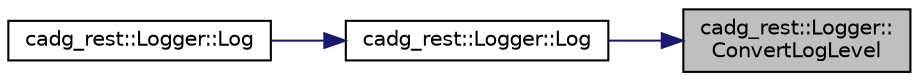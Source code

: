 digraph "cadg_rest::Logger::ConvertLogLevel"
{
 // LATEX_PDF_SIZE
  edge [fontname="Helvetica",fontsize="10",labelfontname="Helvetica",labelfontsize="10"];
  node [fontname="Helvetica",fontsize="10",shape=record];
  rankdir="RL";
  Node3 [label="cadg_rest::Logger::\lConvertLogLevel",height=0.2,width=0.4,color="black", fillcolor="grey75", style="filled", fontcolor="black",tooltip="Translates log_level for spdlog."];
  Node3 -> Node4 [dir="back",color="midnightblue",fontsize="10",style="solid",fontname="Helvetica"];
  Node4 [label="cadg_rest::Logger::Log",height=0.2,width=0.4,color="black", fillcolor="white", style="filled",URL="$classcadg__rest_1_1_logger.html#a192e92e4e3137687bedbfd1157257e78",tooltip="Generic log method."];
  Node4 -> Node5 [dir="back",color="midnightblue",fontsize="10",style="solid",fontname="Helvetica"];
  Node5 [label="cadg_rest::Logger::Log",height=0.2,width=0.4,color="black", fillcolor="white", style="filled",URL="$classcadg__rest_1_1_logger.html#aaf6f54d98faa8124fbe7c08d7f3ab047",tooltip="Generic log method for logging method calls."];
}
